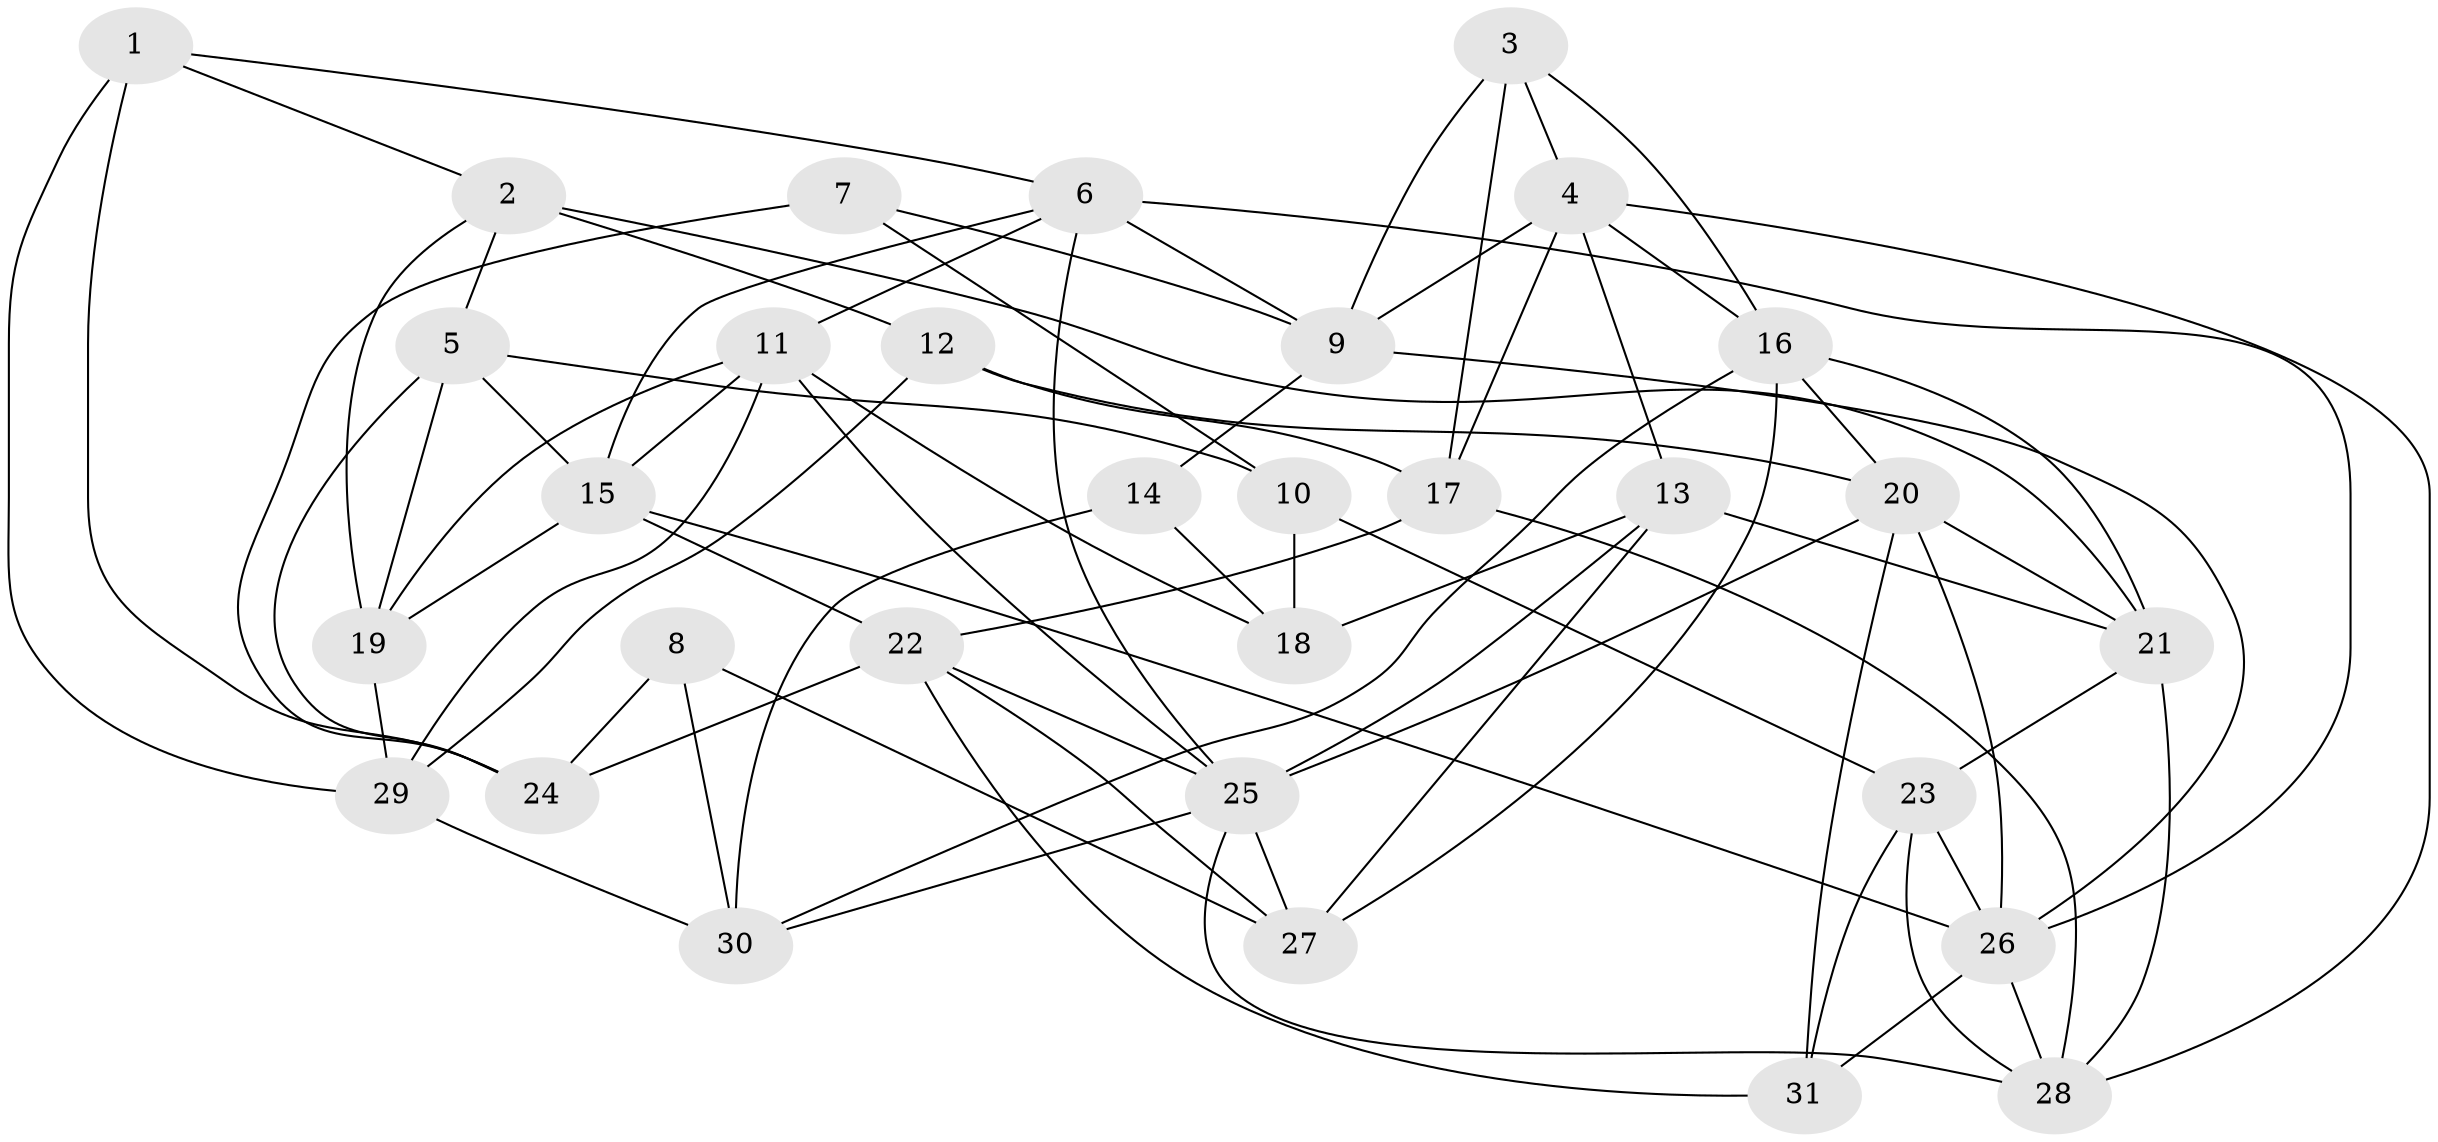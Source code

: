 // original degree distribution, {4: 1.0}
// Generated by graph-tools (version 1.1) at 2025/03/03/09/25 03:03:01]
// undirected, 31 vertices, 79 edges
graph export_dot {
graph [start="1"]
  node [color=gray90,style=filled];
  1;
  2;
  3;
  4;
  5;
  6;
  7;
  8;
  9;
  10;
  11;
  12;
  13;
  14;
  15;
  16;
  17;
  18;
  19;
  20;
  21;
  22;
  23;
  24;
  25;
  26;
  27;
  28;
  29;
  30;
  31;
  1 -- 2 [weight=1.0];
  1 -- 6 [weight=1.0];
  1 -- 24 [weight=1.0];
  1 -- 29 [weight=1.0];
  2 -- 5 [weight=1.0];
  2 -- 12 [weight=2.0];
  2 -- 19 [weight=1.0];
  2 -- 21 [weight=1.0];
  3 -- 4 [weight=1.0];
  3 -- 9 [weight=1.0];
  3 -- 16 [weight=1.0];
  3 -- 17 [weight=1.0];
  4 -- 9 [weight=1.0];
  4 -- 13 [weight=1.0];
  4 -- 16 [weight=1.0];
  4 -- 17 [weight=1.0];
  4 -- 28 [weight=1.0];
  5 -- 10 [weight=1.0];
  5 -- 15 [weight=1.0];
  5 -- 19 [weight=2.0];
  5 -- 24 [weight=1.0];
  6 -- 9 [weight=1.0];
  6 -- 11 [weight=1.0];
  6 -- 15 [weight=1.0];
  6 -- 25 [weight=1.0];
  6 -- 26 [weight=1.0];
  7 -- 9 [weight=1.0];
  7 -- 10 [weight=1.0];
  7 -- 24 [weight=2.0];
  8 -- 24 [weight=1.0];
  8 -- 27 [weight=2.0];
  8 -- 30 [weight=1.0];
  9 -- 14 [weight=1.0];
  9 -- 26 [weight=1.0];
  10 -- 18 [weight=3.0];
  10 -- 23 [weight=1.0];
  11 -- 15 [weight=1.0];
  11 -- 18 [weight=1.0];
  11 -- 19 [weight=1.0];
  11 -- 25 [weight=1.0];
  11 -- 29 [weight=1.0];
  12 -- 17 [weight=2.0];
  12 -- 20 [weight=1.0];
  12 -- 29 [weight=1.0];
  13 -- 18 [weight=2.0];
  13 -- 21 [weight=1.0];
  13 -- 25 [weight=1.0];
  13 -- 27 [weight=1.0];
  14 -- 18 [weight=2.0];
  14 -- 30 [weight=1.0];
  15 -- 19 [weight=1.0];
  15 -- 22 [weight=1.0];
  15 -- 26 [weight=1.0];
  16 -- 20 [weight=1.0];
  16 -- 21 [weight=1.0];
  16 -- 27 [weight=1.0];
  16 -- 30 [weight=1.0];
  17 -- 22 [weight=1.0];
  17 -- 28 [weight=1.0];
  19 -- 29 [weight=1.0];
  20 -- 21 [weight=1.0];
  20 -- 25 [weight=1.0];
  20 -- 26 [weight=1.0];
  20 -- 31 [weight=1.0];
  21 -- 23 [weight=1.0];
  21 -- 28 [weight=1.0];
  22 -- 24 [weight=1.0];
  22 -- 25 [weight=1.0];
  22 -- 27 [weight=1.0];
  22 -- 31 [weight=1.0];
  23 -- 26 [weight=1.0];
  23 -- 28 [weight=1.0];
  23 -- 31 [weight=2.0];
  25 -- 27 [weight=1.0];
  25 -- 28 [weight=1.0];
  25 -- 30 [weight=1.0];
  26 -- 28 [weight=1.0];
  26 -- 31 [weight=2.0];
  29 -- 30 [weight=2.0];
}
